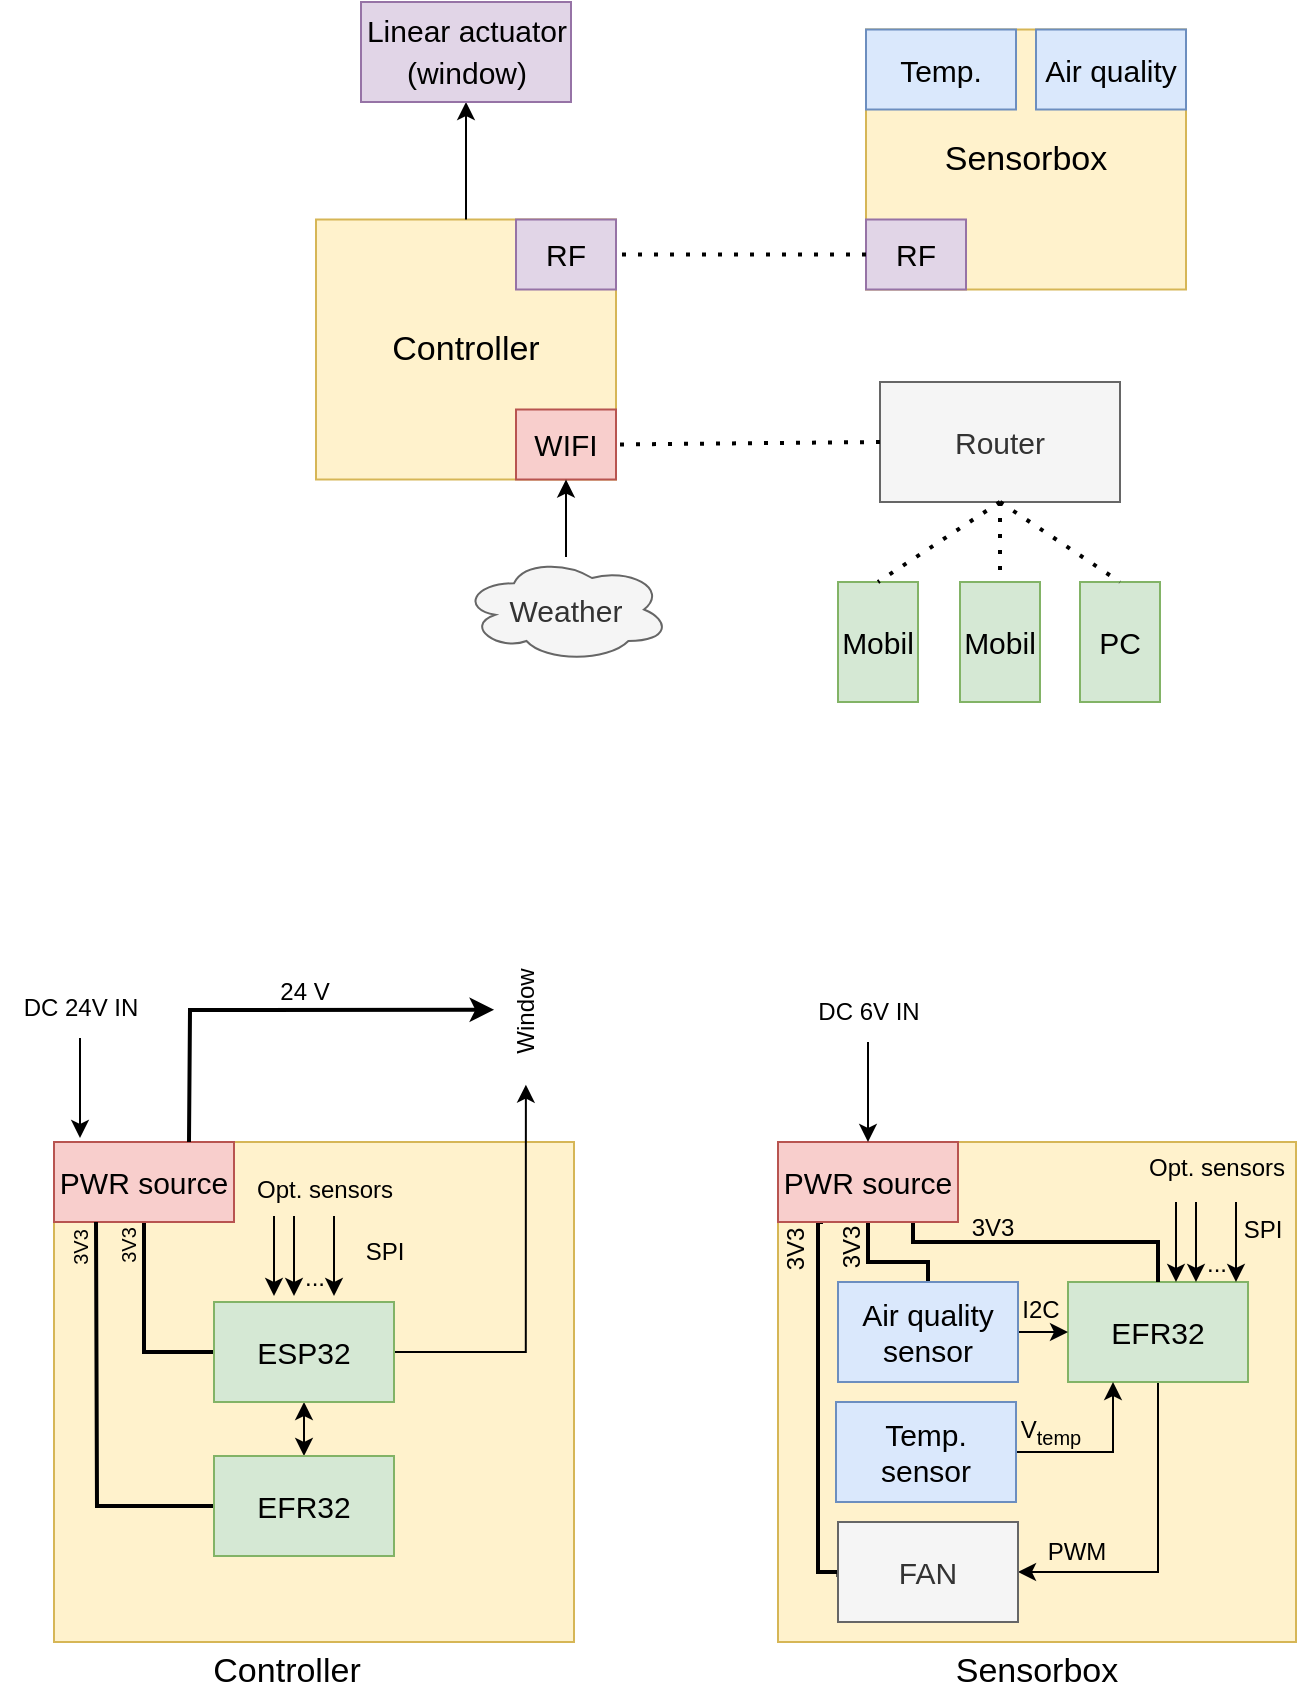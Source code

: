 <mxfile version="20.4.0" type="device"><diagram id="z6fLy8X-TVVWF1_ncm-S" name="1 oldal"><mxGraphModel dx="865" dy="434" grid="1" gridSize="10" guides="1" tooltips="1" connect="1" arrows="1" fold="1" page="1" pageScale="1" pageWidth="827" pageHeight="1169" math="0" shadow="0"><root><mxCell id="0"/><mxCell id="1" parent="0"/><mxCell id="dgRpX8S0I7MYW6gBtMSV-1" value="&lt;font style=&quot;font-size: 17px;&quot;&gt;Controller&lt;/font&gt;" style="rounded=0;whiteSpace=wrap;html=1;fillColor=#fff2cc;strokeColor=#d6b656;" parent="1" vertex="1"><mxGeometry x="230" y="148.75" width="150" height="130" as="geometry"/></mxCell><mxCell id="dgRpX8S0I7MYW6gBtMSV-24" style="edgeStyle=orthogonalEdgeStyle;rounded=0;orthogonalLoop=1;jettySize=auto;html=1;fontSize=15;startArrow=classic;startFill=1;endArrow=none;endFill=0;entryX=0.5;entryY=0;entryDx=0;entryDy=0;" parent="1" source="dgRpX8S0I7MYW6gBtMSV-2" edge="1" target="dgRpX8S0I7MYW6gBtMSV-1"><mxGeometry relative="1" as="geometry"><mxPoint x="340" y="140" as="targetPoint"/></mxGeometry></mxCell><mxCell id="dgRpX8S0I7MYW6gBtMSV-2" value="&lt;font style=&quot;font-size: 15px;&quot;&gt;Linear actuator (window)&lt;/font&gt;" style="rounded=0;whiteSpace=wrap;html=1;fontSize=17;fillColor=#e1d5e7;strokeColor=#9673a6;" parent="1" vertex="1"><mxGeometry x="252.5" y="40" width="105" height="50" as="geometry"/></mxCell><mxCell id="dgRpX8S0I7MYW6gBtMSV-4" value="WIFI" style="rounded=0;whiteSpace=wrap;html=1;fontSize=15;fillColor=#f8cecc;strokeColor=#b85450;" parent="1" vertex="1"><mxGeometry x="330" y="243.75" width="50" height="35" as="geometry"/></mxCell><mxCell id="dgRpX8S0I7MYW6gBtMSV-5" value="&lt;font style=&quot;font-size: 17px;&quot;&gt;Sensorbox&lt;/font&gt;" style="rounded=0;whiteSpace=wrap;html=1;fontSize=15;fillColor=#fff2cc;strokeColor=#d6b656;" parent="1" vertex="1"><mxGeometry x="505" y="53.75" width="160" height="130" as="geometry"/></mxCell><mxCell id="dgRpX8S0I7MYW6gBtMSV-33" style="edgeStyle=orthogonalEdgeStyle;rounded=0;orthogonalLoop=1;jettySize=auto;html=1;fontSize=15;startArrow=none;startFill=0;endArrow=classic;endFill=1;" parent="1" source="dgRpX8S0I7MYW6gBtMSV-25" target="dgRpX8S0I7MYW6gBtMSV-4" edge="1"><mxGeometry relative="1" as="geometry"/></mxCell><mxCell id="dgRpX8S0I7MYW6gBtMSV-25" value="Weather" style="ellipse;shape=cloud;whiteSpace=wrap;html=1;fontSize=15;fillColor=#f5f5f5;fontColor=#333333;strokeColor=#666666;" parent="1" vertex="1"><mxGeometry x="303" y="317.5" width="104" height="52.5" as="geometry"/></mxCell><mxCell id="dgRpX8S0I7MYW6gBtMSV-27" value="Mobil" style="rounded=0;whiteSpace=wrap;html=1;fontSize=15;fillColor=#d5e8d4;strokeColor=#82b366;" parent="1" vertex="1"><mxGeometry x="491" y="330" width="40" height="60" as="geometry"/></mxCell><mxCell id="dgRpX8S0I7MYW6gBtMSV-28" value="Temp." style="rounded=0;whiteSpace=wrap;html=1;fontSize=15;fillColor=#dae8fc;strokeColor=#6c8ebf;" parent="1" vertex="1"><mxGeometry x="505" y="53.75" width="75" height="40" as="geometry"/></mxCell><mxCell id="dgRpX8S0I7MYW6gBtMSV-29" value="Air quality" style="rounded=0;whiteSpace=wrap;html=1;fontSize=15;fillColor=#dae8fc;strokeColor=#6c8ebf;" parent="1" vertex="1"><mxGeometry x="590" y="53.75" width="75" height="40" as="geometry"/></mxCell><mxCell id="dgRpX8S0I7MYW6gBtMSV-37" value="Router" style="rounded=0;whiteSpace=wrap;html=1;fontSize=15;fillColor=#f5f5f5;fontColor=#333333;strokeColor=#666666;" parent="1" vertex="1"><mxGeometry x="512" y="230" width="120" height="60" as="geometry"/></mxCell><mxCell id="dgRpX8S0I7MYW6gBtMSV-42" value="" style="endArrow=none;dashed=1;html=1;dashPattern=1 3;strokeWidth=2;rounded=0;fontSize=15;entryX=0.5;entryY=0;entryDx=0;entryDy=0;exitX=0.5;exitY=1;exitDx=0;exitDy=0;" parent="1" source="dgRpX8S0I7MYW6gBtMSV-37" target="dgRpX8S0I7MYW6gBtMSV-27" edge="1"><mxGeometry width="50" height="50" relative="1" as="geometry"><mxPoint x="717" y="360" as="sourcePoint"/><mxPoint x="582" y="300" as="targetPoint"/></mxGeometry></mxCell><mxCell id="dgRpX8S0I7MYW6gBtMSV-44" value="" style="rounded=0;whiteSpace=wrap;html=1;fillColor=#fff2cc;strokeColor=#d6b656;" parent="1" vertex="1"><mxGeometry x="461" y="610" width="259" height="250" as="geometry"/></mxCell><mxCell id="dgRpX8S0I7MYW6gBtMSV-45" value="" style="rounded=0;whiteSpace=wrap;html=1;fillColor=#fff2cc;strokeColor=#d6b656;" parent="1" vertex="1"><mxGeometry x="99" y="610" width="260" height="250" as="geometry"/></mxCell><mxCell id="dgRpX8S0I7MYW6gBtMSV-63" style="edgeStyle=orthogonalEdgeStyle;rounded=0;orthogonalLoop=1;jettySize=auto;html=1;entryX=1;entryY=0.5;entryDx=0;entryDy=0;fontSize=12;startArrow=none;startFill=0;endArrow=classic;endFill=1;exitX=0.5;exitY=1;exitDx=0;exitDy=0;" parent="1" source="dgRpX8S0I7MYW6gBtMSV-46" target="dgRpX8S0I7MYW6gBtMSV-57" edge="1"><mxGeometry relative="1" as="geometry"><Array as="points"><mxPoint x="651" y="825"/></Array></mxGeometry></mxCell><mxCell id="dgRpX8S0I7MYW6gBtMSV-46" value="EFR32" style="rounded=0;whiteSpace=wrap;html=1;fontSize=15;fillColor=#d5e8d4;strokeColor=#82b366;" parent="1" vertex="1"><mxGeometry x="606" y="680" width="90" height="50" as="geometry"/></mxCell><mxCell id="dgRpX8S0I7MYW6gBtMSV-51" style="edgeStyle=orthogonalEdgeStyle;rounded=0;orthogonalLoop=1;jettySize=auto;html=1;exitX=0.75;exitY=1;exitDx=0;exitDy=0;fontSize=15;startArrow=none;startFill=0;endArrow=none;endFill=0;strokeWidth=2;" parent="1" source="dgRpX8S0I7MYW6gBtMSV-48" target="dgRpX8S0I7MYW6gBtMSV-46" edge="1"><mxGeometry relative="1" as="geometry"><Array as="points"><mxPoint x="529" y="660"/><mxPoint x="651" y="660"/></Array></mxGeometry></mxCell><mxCell id="dgRpX8S0I7MYW6gBtMSV-52" style="edgeStyle=orthogonalEdgeStyle;rounded=0;orthogonalLoop=1;jettySize=auto;html=1;exitX=0.5;exitY=1;exitDx=0;exitDy=0;entryX=0.5;entryY=0;entryDx=0;entryDy=0;fontSize=15;startArrow=none;startFill=0;endArrow=none;endFill=0;strokeWidth=2;" parent="1" source="dgRpX8S0I7MYW6gBtMSV-48" target="dgRpX8S0I7MYW6gBtMSV-50" edge="1"><mxGeometry relative="1" as="geometry"/></mxCell><mxCell id="dgRpX8S0I7MYW6gBtMSV-59" style="edgeStyle=orthogonalEdgeStyle;rounded=0;orthogonalLoop=1;jettySize=auto;html=1;exitX=0.25;exitY=1;exitDx=0;exitDy=0;entryX=0.002;entryY=0.55;entryDx=0;entryDy=0;fontSize=12;startArrow=none;startFill=0;endArrow=none;endFill=0;strokeWidth=2;entryPerimeter=0;" parent="1" source="dgRpX8S0I7MYW6gBtMSV-48" target="dgRpX8S0I7MYW6gBtMSV-57" edge="1"><mxGeometry relative="1" as="geometry"><Array as="points"><mxPoint x="481" y="650"/><mxPoint x="481" y="825"/><mxPoint x="491" y="825"/></Array></mxGeometry></mxCell><mxCell id="dgRpX8S0I7MYW6gBtMSV-48" value="PWR source" style="rounded=0;whiteSpace=wrap;html=1;fontSize=15;fillColor=#f8cecc;strokeColor=#b85450;" parent="1" vertex="1"><mxGeometry x="461" y="610" width="90" height="40" as="geometry"/></mxCell><mxCell id="dgRpX8S0I7MYW6gBtMSV-56" style="edgeStyle=orthogonalEdgeStyle;rounded=0;orthogonalLoop=1;jettySize=auto;html=1;exitX=1;exitY=0.5;exitDx=0;exitDy=0;entryX=0;entryY=0.5;entryDx=0;entryDy=0;fontSize=12;startArrow=none;startFill=0;endArrow=classic;endFill=1;" parent="1" source="dgRpX8S0I7MYW6gBtMSV-50" target="dgRpX8S0I7MYW6gBtMSV-46" edge="1"><mxGeometry relative="1" as="geometry"/></mxCell><mxCell id="dgRpX8S0I7MYW6gBtMSV-50" value="&lt;div&gt;Air quality&lt;/div&gt;&lt;div&gt;sensor&lt;/div&gt;" style="rounded=0;whiteSpace=wrap;html=1;fontSize=15;fillColor=#dae8fc;strokeColor=#6c8ebf;" parent="1" vertex="1"><mxGeometry x="491" y="680" width="90" height="50" as="geometry"/></mxCell><mxCell id="dgRpX8S0I7MYW6gBtMSV-54" value="3V3" style="text;html=1;align=center;verticalAlign=middle;resizable=0;points=[];autosize=1;strokeColor=none;fillColor=none;fontSize=12;" parent="1" vertex="1"><mxGeometry x="548" y="638" width="40" height="30" as="geometry"/></mxCell><mxCell id="dgRpX8S0I7MYW6gBtMSV-55" value="&lt;font style=&quot;font-size: 12px;&quot;&gt;3V3&lt;/font&gt;" style="text;html=1;align=center;verticalAlign=middle;resizable=0;points=[];autosize=1;strokeColor=none;fillColor=none;fontSize=15;rotation=-90;" parent="1" vertex="1"><mxGeometry x="476" y="648" width="40" height="30" as="geometry"/></mxCell><mxCell id="dgRpX8S0I7MYW6gBtMSV-57" value="FAN" style="rounded=0;whiteSpace=wrap;html=1;fontSize=15;fillColor=#f5f5f5;strokeColor=#666666;fontColor=#333333;" parent="1" vertex="1"><mxGeometry x="491" y="800" width="90" height="50" as="geometry"/></mxCell><mxCell id="dgRpX8S0I7MYW6gBtMSV-60" value="3V3" style="text;html=1;align=center;verticalAlign=middle;resizable=0;points=[];autosize=1;strokeColor=none;fillColor=none;fontSize=12;rotation=-90;" parent="1" vertex="1"><mxGeometry x="450" y="649" width="40" height="30" as="geometry"/></mxCell><mxCell id="dgRpX8S0I7MYW6gBtMSV-61" value="" style="endArrow=classic;html=1;rounded=0;fontSize=12;" parent="1" edge="1"><mxGeometry width="50" height="50" relative="1" as="geometry"><mxPoint x="506" y="560" as="sourcePoint"/><mxPoint x="506" y="610" as="targetPoint"/></mxGeometry></mxCell><mxCell id="dgRpX8S0I7MYW6gBtMSV-62" value="DC 6V IN" style="text;html=1;align=center;verticalAlign=middle;resizable=0;points=[];autosize=1;strokeColor=none;fillColor=none;fontSize=12;" parent="1" vertex="1"><mxGeometry x="471" y="530" width="70" height="30" as="geometry"/></mxCell><mxCell id="dgRpX8S0I7MYW6gBtMSV-65" style="edgeStyle=orthogonalEdgeStyle;rounded=0;orthogonalLoop=1;jettySize=auto;html=1;exitX=1;exitY=0.5;exitDx=0;exitDy=0;entryX=0.25;entryY=1;entryDx=0;entryDy=0;strokeWidth=1;fontSize=12;startArrow=none;startFill=0;endArrow=classic;endFill=1;" parent="1" source="dgRpX8S0I7MYW6gBtMSV-64" target="dgRpX8S0I7MYW6gBtMSV-46" edge="1"><mxGeometry relative="1" as="geometry"/></mxCell><mxCell id="dgRpX8S0I7MYW6gBtMSV-64" value="&lt;div&gt;Temp.&lt;/div&gt;&lt;div&gt;sensor&lt;br&gt;&lt;/div&gt;" style="rounded=0;whiteSpace=wrap;html=1;fontSize=15;fillColor=#dae8fc;strokeColor=#6c8ebf;" parent="1" vertex="1"><mxGeometry x="490" y="740" width="90" height="50" as="geometry"/></mxCell><mxCell id="dgRpX8S0I7MYW6gBtMSV-66" value="I2C" style="text;html=1;align=center;verticalAlign=middle;resizable=0;points=[];autosize=1;strokeColor=none;fillColor=none;fontSize=12;" parent="1" vertex="1"><mxGeometry x="572" y="679" width="40" height="30" as="geometry"/></mxCell><mxCell id="dgRpX8S0I7MYW6gBtMSV-67" value="PWM" style="text;html=1;align=center;verticalAlign=middle;resizable=0;points=[];autosize=1;strokeColor=none;fillColor=none;fontSize=12;" parent="1" vertex="1"><mxGeometry x="585" y="800" width="50" height="30" as="geometry"/></mxCell><mxCell id="dgRpX8S0I7MYW6gBtMSV-68" value="" style="endArrow=classic;html=1;rounded=0;strokeWidth=1;fontSize=12;" parent="1" edge="1"><mxGeometry width="50" height="50" relative="1" as="geometry"><mxPoint x="660" y="640" as="sourcePoint"/><mxPoint x="660" y="680" as="targetPoint"/></mxGeometry></mxCell><mxCell id="dgRpX8S0I7MYW6gBtMSV-69" value="" style="endArrow=classic;html=1;rounded=0;strokeWidth=1;fontSize=12;" parent="1" edge="1"><mxGeometry width="50" height="50" relative="1" as="geometry"><mxPoint x="670" y="640" as="sourcePoint"/><mxPoint x="670" y="680" as="targetPoint"/></mxGeometry></mxCell><mxCell id="dgRpX8S0I7MYW6gBtMSV-70" value="" style="endArrow=classic;html=1;rounded=0;strokeWidth=1;fontSize=12;" parent="1" edge="1"><mxGeometry width="50" height="50" relative="1" as="geometry"><mxPoint x="690" y="640" as="sourcePoint"/><mxPoint x="690" y="680" as="targetPoint"/></mxGeometry></mxCell><mxCell id="dgRpX8S0I7MYW6gBtMSV-71" value="..." style="text;html=1;align=center;verticalAlign=middle;resizable=0;points=[];autosize=1;strokeColor=none;fillColor=none;fontSize=12;" parent="1" vertex="1"><mxGeometry x="665" y="656" width="30" height="30" as="geometry"/></mxCell><mxCell id="dgRpX8S0I7MYW6gBtMSV-72" value="Opt. sensors" style="text;html=1;align=center;verticalAlign=middle;resizable=0;points=[];autosize=1;strokeColor=none;fillColor=none;fontSize=12;" parent="1" vertex="1"><mxGeometry x="635" y="608" width="90" height="30" as="geometry"/></mxCell><mxCell id="dgRpX8S0I7MYW6gBtMSV-73" value="V&lt;sub&gt;temp&lt;/sub&gt;" style="text;html=1;align=center;verticalAlign=middle;resizable=0;points=[];autosize=1;strokeColor=none;fillColor=none;fontSize=12;" parent="1" vertex="1"><mxGeometry x="572" y="740" width="50" height="30" as="geometry"/></mxCell><mxCell id="dgRpX8S0I7MYW6gBtMSV-74" value="" style="endArrow=none;dashed=1;html=1;dashPattern=1 3;strokeWidth=2;rounded=0;fontSize=12;entryX=1;entryY=0.5;entryDx=0;entryDy=0;exitX=0;exitY=0.5;exitDx=0;exitDy=0;" parent="1" source="dgRpX8S0I7MYW6gBtMSV-37" target="dgRpX8S0I7MYW6gBtMSV-4" edge="1"><mxGeometry width="50" height="50" relative="1" as="geometry"><mxPoint x="170" y="340" as="sourcePoint"/><mxPoint x="220" y="290" as="targetPoint"/></mxGeometry></mxCell><mxCell id="dgRpX8S0I7MYW6gBtMSV-81" style="edgeStyle=orthogonalEdgeStyle;rounded=0;orthogonalLoop=1;jettySize=auto;html=1;entryX=0;entryY=0.5;entryDx=0;entryDy=0;strokeWidth=2;fontSize=12;startArrow=none;startFill=0;endArrow=none;endFill=0;" parent="1" source="dgRpX8S0I7MYW6gBtMSV-78" target="dgRpX8S0I7MYW6gBtMSV-79" edge="1"><mxGeometry relative="1" as="geometry"/></mxCell><mxCell id="dgRpX8S0I7MYW6gBtMSV-78" value="PWR source" style="rounded=0;whiteSpace=wrap;html=1;fontSize=15;fillColor=#f8cecc;strokeColor=#b85450;" parent="1" vertex="1"><mxGeometry x="99" y="610" width="90" height="40" as="geometry"/></mxCell><mxCell id="dgRpX8S0I7MYW6gBtMSV-87" style="edgeStyle=orthogonalEdgeStyle;rounded=0;orthogonalLoop=1;jettySize=auto;html=1;exitX=1;exitY=0.5;exitDx=0;exitDy=0;strokeWidth=1;fontSize=10;startArrow=none;startFill=0;endArrow=classic;endFill=1;entryX=-0.019;entryY=0.498;entryDx=0;entryDy=0;entryPerimeter=0;" parent="1" source="dgRpX8S0I7MYW6gBtMSV-79" edge="1" target="dgRpX8S0I7MYW6gBtMSV-91"><mxGeometry relative="1" as="geometry"><mxPoint x="310" y="600" as="targetPoint"/><mxPoint x="255.5" y="686" as="sourcePoint"/></mxGeometry></mxCell><mxCell id="GINrTjFA-vY0MnstkBXa-13" style="edgeStyle=orthogonalEdgeStyle;rounded=0;orthogonalLoop=1;jettySize=auto;html=1;exitX=0.5;exitY=1;exitDx=0;exitDy=0;entryX=0.5;entryY=0;entryDx=0;entryDy=0;strokeWidth=1;fontSize=17;endArrow=classic;endFill=1;startArrow=classic;startFill=1;" parent="1" source="dgRpX8S0I7MYW6gBtMSV-79" target="GINrTjFA-vY0MnstkBXa-7" edge="1"><mxGeometry relative="1" as="geometry"/></mxCell><mxCell id="dgRpX8S0I7MYW6gBtMSV-79" value="ESP32" style="rounded=0;whiteSpace=wrap;html=1;fontSize=15;fillColor=#d5e8d4;strokeColor=#82b366;" parent="1" vertex="1"><mxGeometry x="179" y="690" width="90" height="50" as="geometry"/></mxCell><mxCell id="dgRpX8S0I7MYW6gBtMSV-91" value="&lt;font style=&quot;font-size: 12px;&quot;&gt;Window&lt;/font&gt;" style="text;html=1;align=center;verticalAlign=middle;resizable=0;points=[];autosize=1;strokeColor=none;fillColor=none;fontSize=10;rotation=-90;" parent="1" vertex="1"><mxGeometry x="300" y="530" width="70" height="30" as="geometry"/></mxCell><mxCell id="dgRpX8S0I7MYW6gBtMSV-93" value="3V3" style="text;html=1;align=center;verticalAlign=middle;resizable=0;points=[];autosize=1;strokeColor=none;fillColor=none;fontSize=10;rotation=-90;" parent="1" vertex="1"><mxGeometry x="92" y="648" width="40" height="30" as="geometry"/></mxCell><mxCell id="dgRpX8S0I7MYW6gBtMSV-94" value="Mobil" style="rounded=0;whiteSpace=wrap;html=1;fontSize=15;fillColor=#d5e8d4;strokeColor=#82b366;" parent="1" vertex="1"><mxGeometry x="552" y="330" width="40" height="60" as="geometry"/></mxCell><mxCell id="dgRpX8S0I7MYW6gBtMSV-95" value="PC" style="rounded=0;whiteSpace=wrap;html=1;fontSize=15;fillColor=#d5e8d4;strokeColor=#82b366;" parent="1" vertex="1"><mxGeometry x="612" y="330" width="40" height="60" as="geometry"/></mxCell><mxCell id="dgRpX8S0I7MYW6gBtMSV-96" value="" style="endArrow=none;dashed=1;html=1;dashPattern=1 3;strokeWidth=2;rounded=0;fontSize=15;entryX=0.5;entryY=0;entryDx=0;entryDy=0;" parent="1" target="dgRpX8S0I7MYW6gBtMSV-94" edge="1"><mxGeometry width="50" height="50" relative="1" as="geometry"><mxPoint x="572" y="290" as="sourcePoint"/><mxPoint x="665" y="330" as="targetPoint"/></mxGeometry></mxCell><mxCell id="dgRpX8S0I7MYW6gBtMSV-97" value="" style="endArrow=none;dashed=1;html=1;dashPattern=1 3;strokeWidth=2;rounded=0;fontSize=15;entryX=0.5;entryY=0;entryDx=0;entryDy=0;" parent="1" target="dgRpX8S0I7MYW6gBtMSV-95" edge="1"><mxGeometry width="50" height="50" relative="1" as="geometry"><mxPoint x="572" y="290" as="sourcePoint"/><mxPoint x="682" y="340" as="targetPoint"/></mxGeometry></mxCell><mxCell id="GINrTjFA-vY0MnstkBXa-1" value="RF" style="rounded=0;whiteSpace=wrap;html=1;fontSize=15;fillColor=#e1d5e7;strokeColor=#9673a6;" parent="1" vertex="1"><mxGeometry x="330" y="148.75" width="50" height="35" as="geometry"/></mxCell><mxCell id="GINrTjFA-vY0MnstkBXa-2" value="RF" style="rounded=0;whiteSpace=wrap;html=1;fontSize=15;fillColor=#e1d5e7;strokeColor=#9673a6;" parent="1" vertex="1"><mxGeometry x="505" y="148.75" width="50" height="35" as="geometry"/></mxCell><mxCell id="GINrTjFA-vY0MnstkBXa-3" value="" style="endArrow=none;dashed=1;html=1;dashPattern=1 3;strokeWidth=2;rounded=0;fontSize=12;entryX=1;entryY=0.5;entryDx=0;entryDy=0;exitX=0;exitY=0.5;exitDx=0;exitDy=0;" parent="1" source="GINrTjFA-vY0MnstkBXa-2" target="GINrTjFA-vY0MnstkBXa-1" edge="1"><mxGeometry width="50" height="50" relative="1" as="geometry"><mxPoint x="415" y="310" as="sourcePoint"/><mxPoint x="370" y="250" as="targetPoint"/></mxGeometry></mxCell><mxCell id="GINrTjFA-vY0MnstkBXa-4" value="&lt;font style=&quot;font-size: 17px;&quot;&gt;Sensorbox&lt;/font&gt;" style="text;html=1;align=center;verticalAlign=middle;resizable=0;points=[];autosize=1;strokeColor=none;fillColor=none;" parent="1" vertex="1"><mxGeometry x="540" y="860" width="100" height="30" as="geometry"/></mxCell><mxCell id="GINrTjFA-vY0MnstkBXa-5" value="Controller" style="text;html=1;align=center;verticalAlign=middle;resizable=0;points=[];autosize=1;strokeColor=none;fillColor=none;fontSize=17;" parent="1" vertex="1"><mxGeometry x="165" y="860" width="100" height="30" as="geometry"/></mxCell><mxCell id="GINrTjFA-vY0MnstkBXa-11" style="edgeStyle=orthogonalEdgeStyle;rounded=0;orthogonalLoop=1;jettySize=auto;html=1;exitX=0;exitY=0.5;exitDx=0;exitDy=0;strokeWidth=2;fontSize=17;endArrow=none;endFill=0;" parent="1" source="GINrTjFA-vY0MnstkBXa-7" edge="1"><mxGeometry relative="1" as="geometry"><mxPoint x="120" y="650" as="targetPoint"/></mxGeometry></mxCell><mxCell id="GINrTjFA-vY0MnstkBXa-7" value="&lt;span style=&quot;&quot;&gt;EFR32&lt;/span&gt;" style="rounded=0;whiteSpace=wrap;html=1;fontSize=15;fillColor=#d5e8d4;strokeColor=#82b366;" parent="1" vertex="1"><mxGeometry x="179" y="767" width="90" height="50" as="geometry"/></mxCell><mxCell id="GINrTjFA-vY0MnstkBXa-12" value="3V3" style="text;html=1;align=center;verticalAlign=middle;resizable=0;points=[];autosize=1;strokeColor=none;fillColor=none;fontSize=10;rotation=-90;" parent="1" vertex="1"><mxGeometry x="116" y="647" width="40" height="30" as="geometry"/></mxCell><mxCell id="BJblEp23dG7pUhvAkpw_-1" value="SPI" style="text;html=1;align=center;verticalAlign=middle;resizable=0;points=[];autosize=1;strokeColor=none;fillColor=none;" parent="1" vertex="1"><mxGeometry x="683" y="639" width="40" height="30" as="geometry"/></mxCell><mxCell id="xGkMiQf3OX2yxuFFnOte-1" value="" style="endArrow=classic;html=1;rounded=0;strokeWidth=1;fontSize=12;" edge="1" parent="1"><mxGeometry width="50" height="50" relative="1" as="geometry"><mxPoint x="209" y="647" as="sourcePoint"/><mxPoint x="209" y="687" as="targetPoint"/></mxGeometry></mxCell><mxCell id="xGkMiQf3OX2yxuFFnOte-2" value="" style="endArrow=classic;html=1;rounded=0;strokeWidth=1;fontSize=12;" edge="1" parent="1"><mxGeometry width="50" height="50" relative="1" as="geometry"><mxPoint x="219" y="647" as="sourcePoint"/><mxPoint x="219" y="687" as="targetPoint"/></mxGeometry></mxCell><mxCell id="xGkMiQf3OX2yxuFFnOte-3" value="" style="endArrow=classic;html=1;rounded=0;strokeWidth=1;fontSize=12;" edge="1" parent="1"><mxGeometry width="50" height="50" relative="1" as="geometry"><mxPoint x="239" y="647" as="sourcePoint"/><mxPoint x="239" y="687" as="targetPoint"/></mxGeometry></mxCell><mxCell id="xGkMiQf3OX2yxuFFnOte-4" value="..." style="text;html=1;align=center;verticalAlign=middle;resizable=0;points=[];autosize=1;strokeColor=none;fillColor=none;fontSize=12;" vertex="1" parent="1"><mxGeometry x="214" y="663" width="30" height="30" as="geometry"/></mxCell><mxCell id="xGkMiQf3OX2yxuFFnOte-5" value="Opt. sensors" style="text;html=1;align=center;verticalAlign=middle;resizable=0;points=[];autosize=1;strokeColor=none;fillColor=none;fontSize=12;" vertex="1" parent="1"><mxGeometry x="189" y="619" width="90" height="30" as="geometry"/></mxCell><mxCell id="xGkMiQf3OX2yxuFFnOte-6" value="SPI" style="text;html=1;align=center;verticalAlign=middle;resizable=0;points=[];autosize=1;strokeColor=none;fillColor=none;" vertex="1" parent="1"><mxGeometry x="244" y="650" width="40" height="30" as="geometry"/></mxCell><mxCell id="xGkMiQf3OX2yxuFFnOte-8" value="" style="endArrow=classic;html=1;rounded=0;exitX=0.75;exitY=0;exitDx=0;exitDy=0;entryX=0.516;entryY=-0.032;entryDx=0;entryDy=0;entryPerimeter=0;strokeWidth=2;" edge="1" parent="1" source="dgRpX8S0I7MYW6gBtMSV-78" target="dgRpX8S0I7MYW6gBtMSV-91"><mxGeometry width="50" height="50" relative="1" as="geometry"><mxPoint x="290" y="610" as="sourcePoint"/><mxPoint x="340" y="560" as="targetPoint"/><Array as="points"><mxPoint x="167" y="544"/></Array></mxGeometry></mxCell><mxCell id="xGkMiQf3OX2yxuFFnOte-9" value="24 V" style="text;html=1;align=center;verticalAlign=middle;resizable=0;points=[];autosize=1;strokeColor=none;fillColor=none;" vertex="1" parent="1"><mxGeometry x="199" y="520" width="50" height="30" as="geometry"/></mxCell><mxCell id="xGkMiQf3OX2yxuFFnOte-12" value="" style="endArrow=classic;html=1;rounded=0;fontSize=12;" edge="1" parent="1"><mxGeometry width="50" height="50" relative="1" as="geometry"><mxPoint x="112" y="558" as="sourcePoint"/><mxPoint x="112" y="608" as="targetPoint"/></mxGeometry></mxCell><mxCell id="xGkMiQf3OX2yxuFFnOte-13" value="DC 24V IN" style="text;html=1;align=center;verticalAlign=middle;resizable=0;points=[];autosize=1;strokeColor=none;fillColor=none;fontSize=12;" vertex="1" parent="1"><mxGeometry x="72" y="528" width="80" height="30" as="geometry"/></mxCell></root></mxGraphModel></diagram></mxfile>